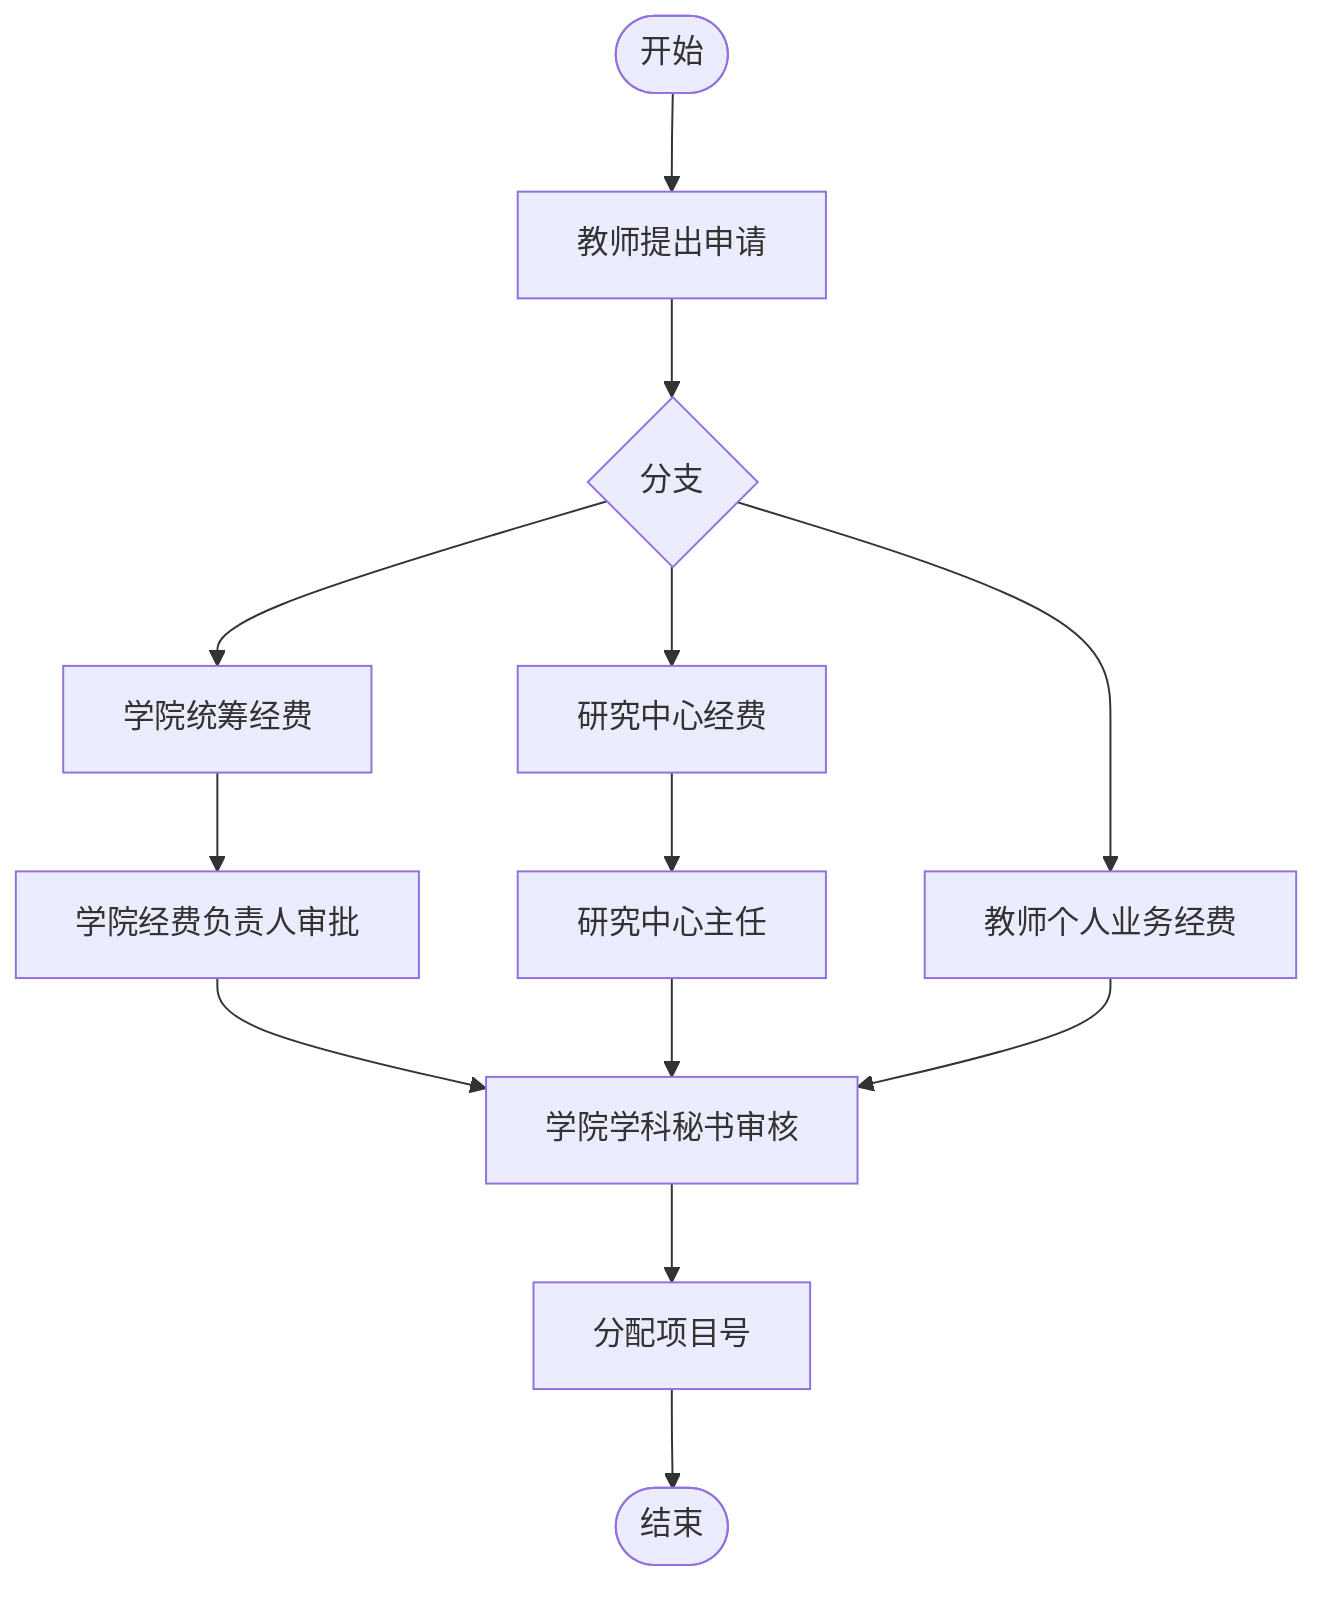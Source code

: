 flowchart TD
    Start(["开始"]) --> TeacherApply["教师提出申请"]
    TeacherApply --> Branch{"分支"}
    Branch --> CollegeFund["学院统筹经费"] --> CollegeApproval["学院经费负责人审批"]
    Branch --> ResearchCenterFund["研究中心经费"] --> ResearchCenterDirector["研究中心主任"]
    Branch --> PersonalFund["教师个人业务经费"]
    CollegeApproval --> SecretaryReview["学院学科秘书审核"]
    ResearchCenterDirector --> SecretaryReview
    PersonalFund --> SecretaryReview
    SecretaryReview --> AssignProjectNumber["分配项目号"]
    AssignProjectNumber --> End(["结束"])